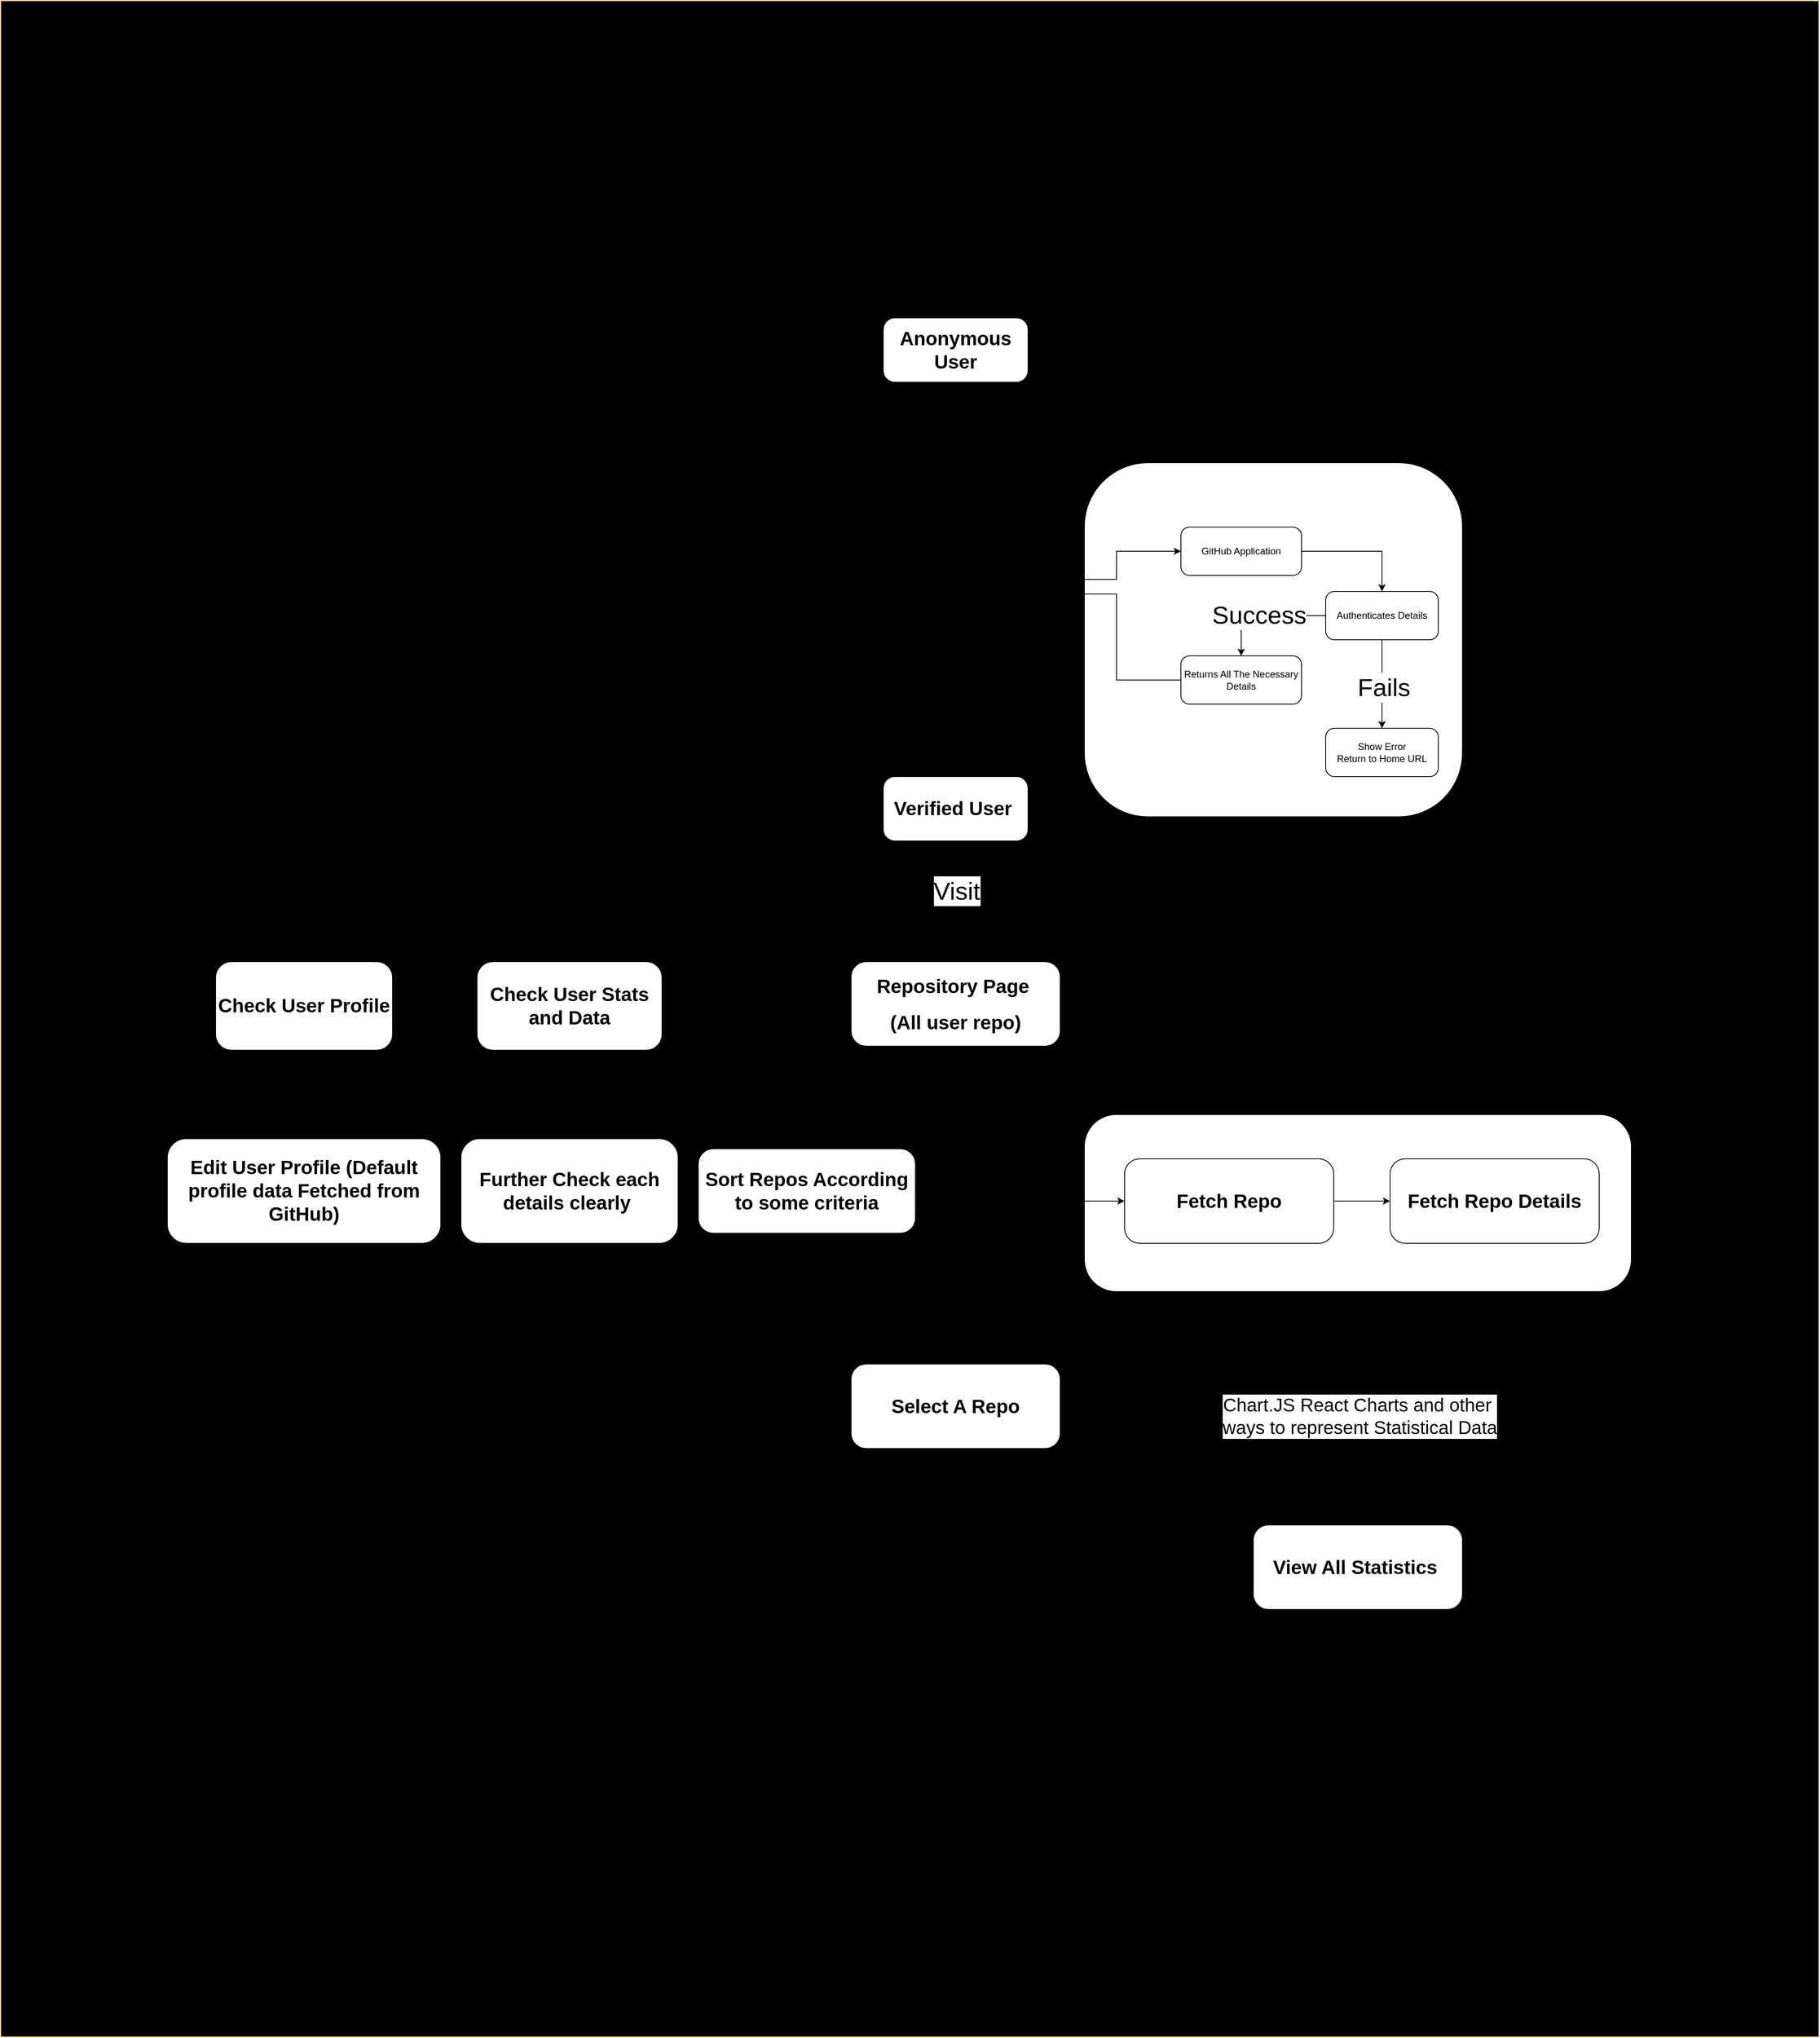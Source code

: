 <mxfile version="26.2.2">
  <diagram name="Page-1" id="gn5IyH4guFrB0UWYXoPM">
    <mxGraphModel dx="4648" dy="2916" grid="1" gridSize="10" guides="1" tooltips="1" connect="1" arrows="1" fold="1" page="1" pageScale="1" pageWidth="850" pageHeight="1100" math="0" shadow="0">
      <root>
        <mxCell id="0" />
        <mxCell id="1" parent="0" />
        <mxCell id="3oyTOcN6WIOEq61KU9o--3" value="" style="rounded=0;whiteSpace=wrap;html=1;fillColor=light-dark(#FFF2CC,#000000);gradientColor=light-dark(#FFD966,#000000);strokeColor=#d6b656;arcSize=18;" vertex="1" parent="1">
          <mxGeometry x="-1560" y="-620" width="2260" height="2530" as="geometry" />
        </mxCell>
        <mxCell id="TVyTw2Kgtg968L2kZqr4-58" style="edgeStyle=orthogonalEdgeStyle;rounded=0;orthogonalLoop=1;jettySize=auto;html=1;arcSize=18;" parent="1" source="TVyTw2Kgtg968L2kZqr4-57" target="TVyTw2Kgtg968L2kZqr4-46" edge="1">
          <mxGeometry relative="1" as="geometry" />
        </mxCell>
        <mxCell id="TVyTw2Kgtg968L2kZqr4-59" value="&lt;font style=&quot;font-size: 23px;&quot;&gt;Chart.JS React Charts and other&amp;nbsp;&lt;/font&gt;&lt;div&gt;&lt;font style=&quot;font-size: 23px;&quot;&gt;ways to represent Statistical Data&lt;/font&gt;&lt;/div&gt;" style="edgeLabel;html=1;align=center;verticalAlign=middle;resizable=0;points=[];arcSize=18;" parent="TVyTw2Kgtg968L2kZqr4-58" vertex="1" connectable="0">
          <mxGeometry x="0.066" y="2" relative="1" as="geometry">
            <mxPoint as="offset" />
          </mxGeometry>
        </mxCell>
        <mxCell id="TVyTw2Kgtg968L2kZqr4-57" value="&lt;font style=&quot;font-size: 26px;&quot;&gt;Github API&amp;nbsp; is being Used to fetch all this data&lt;/font&gt;" style="rounded=1;whiteSpace=wrap;html=1;labelPosition=center;verticalLabelPosition=top;align=center;verticalAlign=bottom;arcSize=18;" parent="1" vertex="1">
          <mxGeometry x="-213" y="764" width="680" height="220" as="geometry" />
        </mxCell>
        <mxCell id="TVyTw2Kgtg968L2kZqr4-22" value="&lt;h1 style=&quot;padding-bottom: 0px;&quot;&gt;Auth.JS&lt;/h1&gt;" style="rounded=1;whiteSpace=wrap;html=1;verticalAlign=bottom;labelPosition=center;verticalLabelPosition=top;align=center;arcSize=18;" parent="1" vertex="1">
          <mxGeometry x="-213" y="-46" width="470" height="440" as="geometry" />
        </mxCell>
        <mxCell id="TVyTw2Kgtg968L2kZqr4-1" value="&lt;h1&gt;&lt;b&gt;Anonymous User&lt;/b&gt;&lt;/h1&gt;" style="rounded=1;whiteSpace=wrap;html=1;arcSize=18;" parent="1" vertex="1">
          <mxGeometry x="-463" y="-226" width="180" height="80" as="geometry" />
        </mxCell>
        <mxCell id="TVyTw2Kgtg968L2kZqr4-24" value="" style="edgeStyle=orthogonalEdgeStyle;rounded=0;orthogonalLoop=1;jettySize=auto;html=1;arcSize=18;" parent="1" source="TVyTw2Kgtg968L2kZqr4-2" target="TVyTw2Kgtg968L2kZqr4-23" edge="1">
          <mxGeometry relative="1" as="geometry" />
        </mxCell>
        <mxCell id="TVyTw2Kgtg968L2kZqr4-31" style="edgeStyle=orthogonalEdgeStyle;rounded=0;orthogonalLoop=1;jettySize=auto;html=1;exitX=0;exitY=0.75;exitDx=0;exitDy=0;entryX=0.5;entryY=0;entryDx=0;entryDy=0;arcSize=18;" parent="1" source="TVyTw2Kgtg968L2kZqr4-2" target="TVyTw2Kgtg968L2kZqr4-25" edge="1">
          <mxGeometry relative="1" as="geometry" />
        </mxCell>
        <mxCell id="TVyTw2Kgtg968L2kZqr4-35" value="" style="edgeStyle=orthogonalEdgeStyle;rounded=0;orthogonalLoop=1;jettySize=auto;html=1;arcSize=18;" parent="1" source="TVyTw2Kgtg968L2kZqr4-2" target="TVyTw2Kgtg968L2kZqr4-34" edge="1">
          <mxGeometry relative="1" as="geometry" />
        </mxCell>
        <mxCell id="TVyTw2Kgtg968L2kZqr4-36" value="Visit" style="edgeLabel;html=1;align=center;verticalAlign=middle;resizable=0;points=[];fontSize=31;arcSize=18;" parent="TVyTw2Kgtg968L2kZqr4-35" vertex="1" connectable="0">
          <mxGeometry x="-0.181" y="1" relative="1" as="geometry">
            <mxPoint as="offset" />
          </mxGeometry>
        </mxCell>
        <mxCell id="TVyTw2Kgtg968L2kZqr4-2" value="&lt;h1&gt;&lt;b&gt;Verified User&amp;nbsp;&lt;/b&gt;&lt;/h1&gt;" style="rounded=1;whiteSpace=wrap;html=1;arcSize=18;" parent="1" vertex="1">
          <mxGeometry x="-463" y="344" width="180" height="80" as="geometry" />
        </mxCell>
        <mxCell id="TVyTw2Kgtg968L2kZqr4-5" value="" style="edgeStyle=orthogonalEdgeStyle;rounded=0;orthogonalLoop=1;jettySize=auto;html=1;entryX=0.5;entryY=0;entryDx=0;entryDy=0;arcSize=18;" parent="1" source="TVyTw2Kgtg968L2kZqr4-1" target="TVyTw2Kgtg968L2kZqr4-4" edge="1">
          <mxGeometry relative="1" as="geometry">
            <mxPoint x="-203" y="34" as="sourcePoint" />
            <mxPoint x="-203" y="174" as="targetPoint" />
            <Array as="points" />
          </mxGeometry>
        </mxCell>
        <mxCell id="TVyTw2Kgtg968L2kZqr4-6" style="edgeStyle=orthogonalEdgeStyle;rounded=0;orthogonalLoop=1;jettySize=auto;html=1;entryX=0.5;entryY=0;entryDx=0;entryDy=0;arcSize=18;" parent="1" source="TVyTw2Kgtg968L2kZqr4-4" target="TVyTw2Kgtg968L2kZqr4-2" edge="1">
          <mxGeometry relative="1" as="geometry" />
        </mxCell>
        <mxCell id="TVyTw2Kgtg968L2kZqr4-10" value="" style="edgeStyle=orthogonalEdgeStyle;rounded=0;orthogonalLoop=1;jettySize=auto;html=1;arcSize=18;" parent="1" source="TVyTw2Kgtg968L2kZqr4-4" target="TVyTw2Kgtg968L2kZqr4-9" edge="1">
          <mxGeometry relative="1" as="geometry">
            <Array as="points">
              <mxPoint x="-173" y="99" />
              <mxPoint x="-173" y="64" />
            </Array>
          </mxGeometry>
        </mxCell>
        <mxCell id="TVyTw2Kgtg968L2kZqr4-4" value="Log in" style="text;html=1;align=center;verticalAlign=middle;resizable=0;points=[];autosize=1;strokeColor=none;fillColor=none;fontSize=31;arcSize=18;" parent="1" vertex="1">
          <mxGeometry x="-428" y="84" width="110" height="50" as="geometry" />
        </mxCell>
        <mxCell id="TVyTw2Kgtg968L2kZqr4-12" value="" style="edgeStyle=orthogonalEdgeStyle;rounded=0;orthogonalLoop=1;jettySize=auto;html=1;arcSize=18;" parent="1" source="TVyTw2Kgtg968L2kZqr4-9" target="TVyTw2Kgtg968L2kZqr4-11" edge="1">
          <mxGeometry relative="1" as="geometry" />
        </mxCell>
        <mxCell id="TVyTw2Kgtg968L2kZqr4-9" value="GitHub Application" style="rounded=1;whiteSpace=wrap;html=1;arcSize=18;" parent="1" vertex="1">
          <mxGeometry x="-93" y="34" width="150" height="60" as="geometry" />
        </mxCell>
        <mxCell id="TVyTw2Kgtg968L2kZqr4-15" style="edgeStyle=orthogonalEdgeStyle;rounded=0;orthogonalLoop=1;jettySize=auto;html=1;arcSize=18;" parent="1" source="TVyTw2Kgtg968L2kZqr4-11" target="TVyTw2Kgtg968L2kZqr4-13" edge="1">
          <mxGeometry relative="1" as="geometry" />
        </mxCell>
        <mxCell id="TVyTw2Kgtg968L2kZqr4-16" value="Success" style="edgeLabel;html=1;align=center;verticalAlign=middle;resizable=0;points=[];fontSize=31;arcSize=18;" parent="TVyTw2Kgtg968L2kZqr4-15" vertex="1" connectable="0">
          <mxGeometry x="0.07" y="-1" relative="1" as="geometry">
            <mxPoint as="offset" />
          </mxGeometry>
        </mxCell>
        <mxCell id="TVyTw2Kgtg968L2kZqr4-19" value="" style="edgeStyle=orthogonalEdgeStyle;rounded=0;orthogonalLoop=1;jettySize=auto;html=1;arcSize=18;" parent="1" source="TVyTw2Kgtg968L2kZqr4-11" target="TVyTw2Kgtg968L2kZqr4-18" edge="1">
          <mxGeometry relative="1" as="geometry" />
        </mxCell>
        <mxCell id="TVyTw2Kgtg968L2kZqr4-20" value="Fails" style="edgeLabel;html=1;align=center;verticalAlign=middle;resizable=0;points=[];fontSize=31;arcSize=18;" parent="TVyTw2Kgtg968L2kZqr4-19" vertex="1" connectable="0">
          <mxGeometry x="0.077" y="2" relative="1" as="geometry">
            <mxPoint as="offset" />
          </mxGeometry>
        </mxCell>
        <mxCell id="TVyTw2Kgtg968L2kZqr4-11" value="Authenticates Details" style="rounded=1;whiteSpace=wrap;html=1;arcSize=18;" parent="1" vertex="1">
          <mxGeometry x="87" y="114" width="140" height="60" as="geometry" />
        </mxCell>
        <mxCell id="TVyTw2Kgtg968L2kZqr4-13" value="Returns All The Necessary Details" style="rounded=1;whiteSpace=wrap;html=1;arcSize=18;" parent="1" vertex="1">
          <mxGeometry x="-93" y="194" width="150" height="60" as="geometry" />
        </mxCell>
        <mxCell id="TVyTw2Kgtg968L2kZqr4-17" style="edgeStyle=orthogonalEdgeStyle;rounded=0;orthogonalLoop=1;jettySize=auto;html=1;entryX=0.976;entryY=0.661;entryDx=0;entryDy=0;entryPerimeter=0;arcSize=18;" parent="1" source="TVyTw2Kgtg968L2kZqr4-13" target="TVyTw2Kgtg968L2kZqr4-4" edge="1">
          <mxGeometry relative="1" as="geometry">
            <Array as="points">
              <mxPoint x="-173" y="224" />
              <mxPoint x="-173" y="117" />
            </Array>
          </mxGeometry>
        </mxCell>
        <mxCell id="TVyTw2Kgtg968L2kZqr4-18" value="Show Error&lt;div&gt;Return to Home URL&lt;/div&gt;" style="rounded=1;whiteSpace=wrap;html=1;arcSize=18;" parent="1" vertex="1">
          <mxGeometry x="87" y="284" width="140" height="60" as="geometry" />
        </mxCell>
        <mxCell id="TVyTw2Kgtg968L2kZqr4-33" value="" style="edgeStyle=orthogonalEdgeStyle;rounded=0;orthogonalLoop=1;jettySize=auto;html=1;arcSize=18;" parent="1" source="TVyTw2Kgtg968L2kZqr4-23" target="TVyTw2Kgtg968L2kZqr4-32" edge="1">
          <mxGeometry relative="1" as="geometry" />
        </mxCell>
        <mxCell id="TVyTw2Kgtg968L2kZqr4-23" value="&lt;h1&gt;&lt;b&gt;Check User Profile&lt;/b&gt;&lt;/h1&gt;" style="rounded=1;whiteSpace=wrap;html=1;arcSize=18;" parent="1" vertex="1">
          <mxGeometry x="-1293" y="574" width="220" height="110" as="geometry" />
        </mxCell>
        <mxCell id="TVyTw2Kgtg968L2kZqr4-28" value="" style="edgeStyle=orthogonalEdgeStyle;rounded=0;orthogonalLoop=1;jettySize=auto;html=1;arcSize=18;" parent="1" source="TVyTw2Kgtg968L2kZqr4-25" target="TVyTw2Kgtg968L2kZqr4-27" edge="1">
          <mxGeometry relative="1" as="geometry" />
        </mxCell>
        <mxCell id="TVyTw2Kgtg968L2kZqr4-25" value="&lt;h1&gt;Check User Stats and Data&lt;/h1&gt;" style="rounded=1;whiteSpace=wrap;html=1;arcSize=18;" parent="1" vertex="1">
          <mxGeometry x="-968" y="574" width="230" height="110" as="geometry" />
        </mxCell>
        <mxCell id="TVyTw2Kgtg968L2kZqr4-27" value="&lt;h1&gt;Further Check each details clearly&amp;nbsp;&lt;/h1&gt;" style="rounded=1;whiteSpace=wrap;html=1;arcSize=18;" parent="1" vertex="1">
          <mxGeometry x="-988" y="794" width="270" height="130" as="geometry" />
        </mxCell>
        <mxCell id="TVyTw2Kgtg968L2kZqr4-32" value="&lt;h1&gt;&lt;b&gt;Edit User Profile (Default profile data Fetched from GitHub)&lt;/b&gt;&lt;/h1&gt;" style="rounded=1;whiteSpace=wrap;html=1;arcSize=18;" parent="1" vertex="1">
          <mxGeometry x="-1353" y="794" width="340" height="130" as="geometry" />
        </mxCell>
        <mxCell id="TVyTw2Kgtg968L2kZqr4-42" style="edgeStyle=orthogonalEdgeStyle;rounded=0;orthogonalLoop=1;jettySize=auto;html=1;arcSize=18;" parent="1" source="TVyTw2Kgtg968L2kZqr4-34" edge="1">
          <mxGeometry relative="1" as="geometry">
            <mxPoint x="-563" y="804" as="targetPoint" />
          </mxGeometry>
        </mxCell>
        <mxCell id="TVyTw2Kgtg968L2kZqr4-44" value="" style="edgeStyle=orthogonalEdgeStyle;rounded=0;orthogonalLoop=1;jettySize=auto;html=1;arcSize=18;" parent="1" source="TVyTw2Kgtg968L2kZqr4-34" target="TVyTw2Kgtg968L2kZqr4-43" edge="1">
          <mxGeometry relative="1" as="geometry" />
        </mxCell>
        <mxCell id="TVyTw2Kgtg968L2kZqr4-34" value="&lt;h1&gt;Repository Page&amp;nbsp;&lt;/h1&gt;&lt;h1&gt;(All user repo)&lt;/h1&gt;" style="rounded=1;whiteSpace=wrap;html=1;arcSize=18;" parent="1" vertex="1">
          <mxGeometry x="-503" y="574" width="260" height="105" as="geometry" />
        </mxCell>
        <mxCell id="TVyTw2Kgtg968L2kZqr4-45" style="edgeStyle=orthogonalEdgeStyle;rounded=0;orthogonalLoop=1;jettySize=auto;html=1;entryX=0;entryY=0.5;entryDx=0;entryDy=0;arcSize=18;" parent="1" source="TVyTw2Kgtg968L2kZqr4-38" target="TVyTw2Kgtg968L2kZqr4-43" edge="1">
          <mxGeometry relative="1" as="geometry" />
        </mxCell>
        <mxCell id="TVyTw2Kgtg968L2kZqr4-38" value="&lt;h1&gt;Sort Repos According to some criteria&lt;/h1&gt;" style="rounded=1;whiteSpace=wrap;html=1;arcSize=18;" parent="1" vertex="1">
          <mxGeometry x="-693" y="806.5" width="270" height="105" as="geometry" />
        </mxCell>
        <mxCell id="TVyTw2Kgtg968L2kZqr4-52" style="edgeStyle=orthogonalEdgeStyle;rounded=0;orthogonalLoop=1;jettySize=auto;html=1;exitX=1;exitY=0;exitDx=0;exitDy=0;entryX=0;entryY=0.5;entryDx=0;entryDy=0;arcSize=18;" parent="1" source="TVyTw2Kgtg968L2kZqr4-43" target="TVyTw2Kgtg968L2kZqr4-50" edge="1">
          <mxGeometry relative="1" as="geometry" />
        </mxCell>
        <mxCell id="TVyTw2Kgtg968L2kZqr4-43" value="&lt;h1&gt;Select A Repo&lt;/h1&gt;" style="rounded=1;whiteSpace=wrap;html=1;arcSize=18;" parent="1" vertex="1">
          <mxGeometry x="-503" y="1074" width="260" height="105" as="geometry" />
        </mxCell>
        <mxCell id="TVyTw2Kgtg968L2kZqr4-46" value="&lt;h1&gt;View All Statistics&amp;nbsp;&lt;/h1&gt;" style="rounded=1;whiteSpace=wrap;html=1;arcSize=18;" parent="1" vertex="1">
          <mxGeometry x="-3" y="1274" width="260" height="105" as="geometry" />
        </mxCell>
        <mxCell id="TVyTw2Kgtg968L2kZqr4-54" value="" style="edgeStyle=orthogonalEdgeStyle;rounded=0;orthogonalLoop=1;jettySize=auto;html=1;arcSize=18;" parent="1" source="TVyTw2Kgtg968L2kZqr4-50" target="TVyTw2Kgtg968L2kZqr4-53" edge="1">
          <mxGeometry relative="1" as="geometry" />
        </mxCell>
        <mxCell id="TVyTw2Kgtg968L2kZqr4-50" value="&lt;h1&gt;Fetch Repo&lt;/h1&gt;" style="rounded=1;whiteSpace=wrap;html=1;arcSize=18;" parent="1" vertex="1">
          <mxGeometry x="-163" y="819" width="260" height="105" as="geometry" />
        </mxCell>
        <mxCell id="TVyTw2Kgtg968L2kZqr4-53" value="&lt;h1&gt;Fetch Repo Details&lt;/h1&gt;" style="rounded=1;whiteSpace=wrap;html=1;arcSize=18;" parent="1" vertex="1">
          <mxGeometry x="167" y="819" width="260" height="105" as="geometry" />
        </mxCell>
      </root>
    </mxGraphModel>
  </diagram>
</mxfile>
